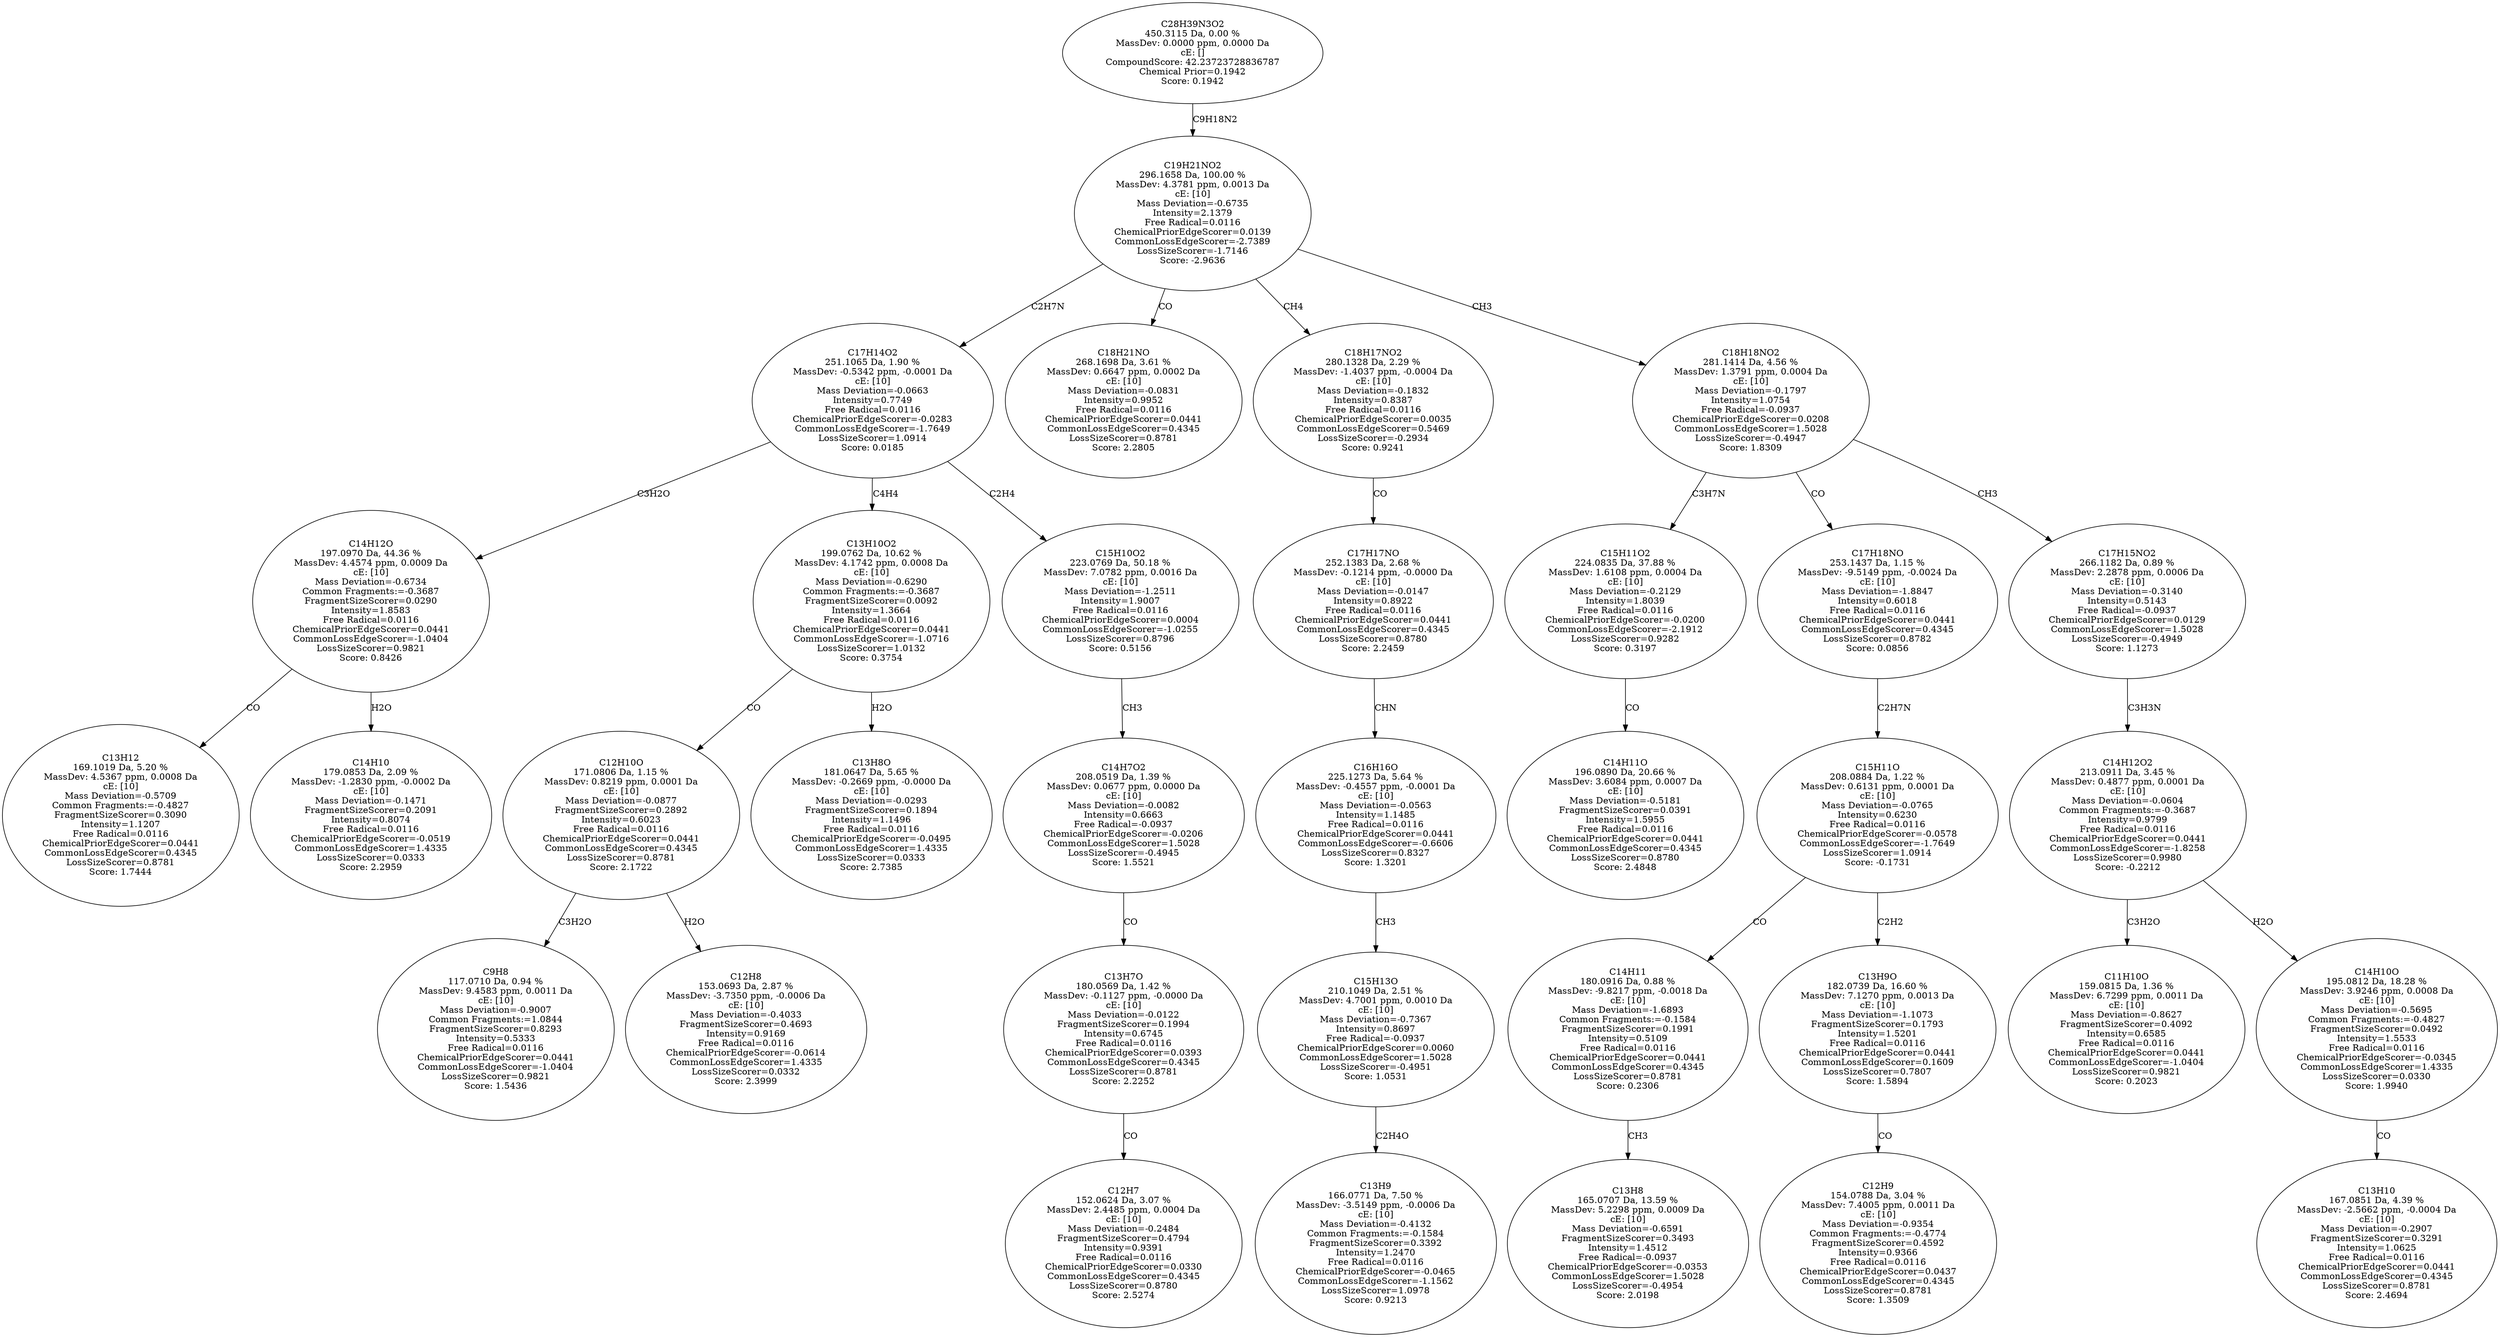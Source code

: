 strict digraph {
v1 [label="C13H12\n169.1019 Da, 5.20 %\nMassDev: 4.5367 ppm, 0.0008 Da\ncE: [10]\nMass Deviation=-0.5709\nCommon Fragments:=-0.4827\nFragmentSizeScorer=0.3090\nIntensity=1.1207\nFree Radical=0.0116\nChemicalPriorEdgeScorer=0.0441\nCommonLossEdgeScorer=0.4345\nLossSizeScorer=0.8781\nScore: 1.7444"];
v2 [label="C14H10\n179.0853 Da, 2.09 %\nMassDev: -1.2830 ppm, -0.0002 Da\ncE: [10]\nMass Deviation=-0.1471\nFragmentSizeScorer=0.2091\nIntensity=0.8074\nFree Radical=0.0116\nChemicalPriorEdgeScorer=-0.0519\nCommonLossEdgeScorer=1.4335\nLossSizeScorer=0.0333\nScore: 2.2959"];
v3 [label="C14H12O\n197.0970 Da, 44.36 %\nMassDev: 4.4574 ppm, 0.0009 Da\ncE: [10]\nMass Deviation=-0.6734\nCommon Fragments:=-0.3687\nFragmentSizeScorer=0.0290\nIntensity=1.8583\nFree Radical=0.0116\nChemicalPriorEdgeScorer=0.0441\nCommonLossEdgeScorer=-1.0404\nLossSizeScorer=0.9821\nScore: 0.8426"];
v4 [label="C9H8\n117.0710 Da, 0.94 %\nMassDev: 9.4583 ppm, 0.0011 Da\ncE: [10]\nMass Deviation=-0.9007\nCommon Fragments:=1.0844\nFragmentSizeScorer=0.8293\nIntensity=0.5333\nFree Radical=0.0116\nChemicalPriorEdgeScorer=0.0441\nCommonLossEdgeScorer=-1.0404\nLossSizeScorer=0.9821\nScore: 1.5436"];
v5 [label="C12H8\n153.0693 Da, 2.87 %\nMassDev: -3.7350 ppm, -0.0006 Da\ncE: [10]\nMass Deviation=-0.4033\nFragmentSizeScorer=0.4693\nIntensity=0.9169\nFree Radical=0.0116\nChemicalPriorEdgeScorer=-0.0614\nCommonLossEdgeScorer=1.4335\nLossSizeScorer=0.0332\nScore: 2.3999"];
v6 [label="C12H10O\n171.0806 Da, 1.15 %\nMassDev: 0.8219 ppm, 0.0001 Da\ncE: [10]\nMass Deviation=-0.0877\nFragmentSizeScorer=0.2892\nIntensity=0.6023\nFree Radical=0.0116\nChemicalPriorEdgeScorer=0.0441\nCommonLossEdgeScorer=0.4345\nLossSizeScorer=0.8781\nScore: 2.1722"];
v7 [label="C13H8O\n181.0647 Da, 5.65 %\nMassDev: -0.2669 ppm, -0.0000 Da\ncE: [10]\nMass Deviation=-0.0293\nFragmentSizeScorer=0.1894\nIntensity=1.1496\nFree Radical=0.0116\nChemicalPriorEdgeScorer=-0.0495\nCommonLossEdgeScorer=1.4335\nLossSizeScorer=0.0333\nScore: 2.7385"];
v8 [label="C13H10O2\n199.0762 Da, 10.62 %\nMassDev: 4.1742 ppm, 0.0008 Da\ncE: [10]\nMass Deviation=-0.6290\nCommon Fragments:=-0.3687\nFragmentSizeScorer=0.0092\nIntensity=1.3664\nFree Radical=0.0116\nChemicalPriorEdgeScorer=0.0441\nCommonLossEdgeScorer=-1.0716\nLossSizeScorer=1.0132\nScore: 0.3754"];
v9 [label="C12H7\n152.0624 Da, 3.07 %\nMassDev: 2.4485 ppm, 0.0004 Da\ncE: [10]\nMass Deviation=-0.2484\nFragmentSizeScorer=0.4794\nIntensity=0.9391\nFree Radical=0.0116\nChemicalPriorEdgeScorer=0.0330\nCommonLossEdgeScorer=0.4345\nLossSizeScorer=0.8780\nScore: 2.5274"];
v10 [label="C13H7O\n180.0569 Da, 1.42 %\nMassDev: -0.1127 ppm, -0.0000 Da\ncE: [10]\nMass Deviation=-0.0122\nFragmentSizeScorer=0.1994\nIntensity=0.6745\nFree Radical=0.0116\nChemicalPriorEdgeScorer=0.0393\nCommonLossEdgeScorer=0.4345\nLossSizeScorer=0.8781\nScore: 2.2252"];
v11 [label="C14H7O2\n208.0519 Da, 1.39 %\nMassDev: 0.0677 ppm, 0.0000 Da\ncE: [10]\nMass Deviation=-0.0082\nIntensity=0.6663\nFree Radical=-0.0937\nChemicalPriorEdgeScorer=-0.0206\nCommonLossEdgeScorer=1.5028\nLossSizeScorer=-0.4945\nScore: 1.5521"];
v12 [label="C15H10O2\n223.0769 Da, 50.18 %\nMassDev: 7.0782 ppm, 0.0016 Da\ncE: [10]\nMass Deviation=-1.2511\nIntensity=1.9007\nFree Radical=0.0116\nChemicalPriorEdgeScorer=0.0004\nCommonLossEdgeScorer=-1.0255\nLossSizeScorer=0.8796\nScore: 0.5156"];
v13 [label="C17H14O2\n251.1065 Da, 1.90 %\nMassDev: -0.5342 ppm, -0.0001 Da\ncE: [10]\nMass Deviation=-0.0663\nIntensity=0.7749\nFree Radical=0.0116\nChemicalPriorEdgeScorer=-0.0283\nCommonLossEdgeScorer=-1.7649\nLossSizeScorer=1.0914\nScore: 0.0185"];
v14 [label="C18H21NO\n268.1698 Da, 3.61 %\nMassDev: 0.6647 ppm, 0.0002 Da\ncE: [10]\nMass Deviation=-0.0831\nIntensity=0.9952\nFree Radical=0.0116\nChemicalPriorEdgeScorer=0.0441\nCommonLossEdgeScorer=0.4345\nLossSizeScorer=0.8781\nScore: 2.2805"];
v15 [label="C13H9\n166.0771 Da, 7.50 %\nMassDev: -3.5149 ppm, -0.0006 Da\ncE: [10]\nMass Deviation=-0.4132\nCommon Fragments:=-0.1584\nFragmentSizeScorer=0.3392\nIntensity=1.2470\nFree Radical=0.0116\nChemicalPriorEdgeScorer=-0.0465\nCommonLossEdgeScorer=-1.1562\nLossSizeScorer=1.0978\nScore: 0.9213"];
v16 [label="C15H13O\n210.1049 Da, 2.51 %\nMassDev: 4.7001 ppm, 0.0010 Da\ncE: [10]\nMass Deviation=-0.7367\nIntensity=0.8697\nFree Radical=-0.0937\nChemicalPriorEdgeScorer=0.0060\nCommonLossEdgeScorer=1.5028\nLossSizeScorer=-0.4951\nScore: 1.0531"];
v17 [label="C16H16O\n225.1273 Da, 5.64 %\nMassDev: -0.4557 ppm, -0.0001 Da\ncE: [10]\nMass Deviation=-0.0563\nIntensity=1.1485\nFree Radical=0.0116\nChemicalPriorEdgeScorer=0.0441\nCommonLossEdgeScorer=-0.6606\nLossSizeScorer=0.8327\nScore: 1.3201"];
v18 [label="C17H17NO\n252.1383 Da, 2.68 %\nMassDev: -0.1214 ppm, -0.0000 Da\ncE: [10]\nMass Deviation=-0.0147\nIntensity=0.8922\nFree Radical=0.0116\nChemicalPriorEdgeScorer=0.0441\nCommonLossEdgeScorer=0.4345\nLossSizeScorer=0.8780\nScore: 2.2459"];
v19 [label="C18H17NO2\n280.1328 Da, 2.29 %\nMassDev: -1.4037 ppm, -0.0004 Da\ncE: [10]\nMass Deviation=-0.1832\nIntensity=0.8387\nFree Radical=0.0116\nChemicalPriorEdgeScorer=0.0035\nCommonLossEdgeScorer=0.5469\nLossSizeScorer=-0.2934\nScore: 0.9241"];
v20 [label="C14H11O\n196.0890 Da, 20.66 %\nMassDev: 3.6084 ppm, 0.0007 Da\ncE: [10]\nMass Deviation=-0.5181\nFragmentSizeScorer=0.0391\nIntensity=1.5955\nFree Radical=0.0116\nChemicalPriorEdgeScorer=0.0441\nCommonLossEdgeScorer=0.4345\nLossSizeScorer=0.8780\nScore: 2.4848"];
v21 [label="C15H11O2\n224.0835 Da, 37.88 %\nMassDev: 1.6108 ppm, 0.0004 Da\ncE: [10]\nMass Deviation=-0.2129\nIntensity=1.8039\nFree Radical=0.0116\nChemicalPriorEdgeScorer=-0.0200\nCommonLossEdgeScorer=-2.1912\nLossSizeScorer=0.9282\nScore: 0.3197"];
v22 [label="C13H8\n165.0707 Da, 13.59 %\nMassDev: 5.2298 ppm, 0.0009 Da\ncE: [10]\nMass Deviation=-0.6591\nFragmentSizeScorer=0.3493\nIntensity=1.4512\nFree Radical=-0.0937\nChemicalPriorEdgeScorer=-0.0353\nCommonLossEdgeScorer=1.5028\nLossSizeScorer=-0.4954\nScore: 2.0198"];
v23 [label="C14H11\n180.0916 Da, 0.88 %\nMassDev: -9.8217 ppm, -0.0018 Da\ncE: [10]\nMass Deviation=-1.6893\nCommon Fragments:=-0.1584\nFragmentSizeScorer=0.1991\nIntensity=0.5109\nFree Radical=0.0116\nChemicalPriorEdgeScorer=0.0441\nCommonLossEdgeScorer=0.4345\nLossSizeScorer=0.8781\nScore: 0.2306"];
v24 [label="C12H9\n154.0788 Da, 3.04 %\nMassDev: 7.4005 ppm, 0.0011 Da\ncE: [10]\nMass Deviation=-0.9354\nCommon Fragments:=-0.4774\nFragmentSizeScorer=0.4592\nIntensity=0.9366\nFree Radical=0.0116\nChemicalPriorEdgeScorer=0.0437\nCommonLossEdgeScorer=0.4345\nLossSizeScorer=0.8781\nScore: 1.3509"];
v25 [label="C13H9O\n182.0739 Da, 16.60 %\nMassDev: 7.1270 ppm, 0.0013 Da\ncE: [10]\nMass Deviation=-1.1073\nFragmentSizeScorer=0.1793\nIntensity=1.5201\nFree Radical=0.0116\nChemicalPriorEdgeScorer=0.0441\nCommonLossEdgeScorer=0.1609\nLossSizeScorer=0.7807\nScore: 1.5894"];
v26 [label="C15H11O\n208.0884 Da, 1.22 %\nMassDev: 0.6131 ppm, 0.0001 Da\ncE: [10]\nMass Deviation=-0.0765\nIntensity=0.6230\nFree Radical=0.0116\nChemicalPriorEdgeScorer=-0.0578\nCommonLossEdgeScorer=-1.7649\nLossSizeScorer=1.0914\nScore: -0.1731"];
v27 [label="C17H18NO\n253.1437 Da, 1.15 %\nMassDev: -9.5149 ppm, -0.0024 Da\ncE: [10]\nMass Deviation=-1.8847\nIntensity=0.6018\nFree Radical=0.0116\nChemicalPriorEdgeScorer=0.0441\nCommonLossEdgeScorer=0.4345\nLossSizeScorer=0.8782\nScore: 0.0856"];
v28 [label="C11H10O\n159.0815 Da, 1.36 %\nMassDev: 6.7299 ppm, 0.0011 Da\ncE: [10]\nMass Deviation=-0.8627\nFragmentSizeScorer=0.4092\nIntensity=0.6585\nFree Radical=0.0116\nChemicalPriorEdgeScorer=0.0441\nCommonLossEdgeScorer=-1.0404\nLossSizeScorer=0.9821\nScore: 0.2023"];
v29 [label="C13H10\n167.0851 Da, 4.39 %\nMassDev: -2.5662 ppm, -0.0004 Da\ncE: [10]\nMass Deviation=-0.2907\nFragmentSizeScorer=0.3291\nIntensity=1.0625\nFree Radical=0.0116\nChemicalPriorEdgeScorer=0.0441\nCommonLossEdgeScorer=0.4345\nLossSizeScorer=0.8781\nScore: 2.4694"];
v30 [label="C14H10O\n195.0812 Da, 18.28 %\nMassDev: 3.9246 ppm, 0.0008 Da\ncE: [10]\nMass Deviation=-0.5695\nCommon Fragments:=-0.4827\nFragmentSizeScorer=0.0492\nIntensity=1.5533\nFree Radical=0.0116\nChemicalPriorEdgeScorer=-0.0345\nCommonLossEdgeScorer=1.4335\nLossSizeScorer=0.0330\nScore: 1.9940"];
v31 [label="C14H12O2\n213.0911 Da, 3.45 %\nMassDev: 0.4877 ppm, 0.0001 Da\ncE: [10]\nMass Deviation=-0.0604\nCommon Fragments:=-0.3687\nIntensity=0.9799\nFree Radical=0.0116\nChemicalPriorEdgeScorer=0.0441\nCommonLossEdgeScorer=-1.8258\nLossSizeScorer=0.9980\nScore: -0.2212"];
v32 [label="C17H15NO2\n266.1182 Da, 0.89 %\nMassDev: 2.2878 ppm, 0.0006 Da\ncE: [10]\nMass Deviation=-0.3140\nIntensity=0.5143\nFree Radical=-0.0937\nChemicalPriorEdgeScorer=0.0129\nCommonLossEdgeScorer=1.5028\nLossSizeScorer=-0.4949\nScore: 1.1273"];
v33 [label="C18H18NO2\n281.1414 Da, 4.56 %\nMassDev: 1.3791 ppm, 0.0004 Da\ncE: [10]\nMass Deviation=-0.1797\nIntensity=1.0754\nFree Radical=-0.0937\nChemicalPriorEdgeScorer=0.0208\nCommonLossEdgeScorer=1.5028\nLossSizeScorer=-0.4947\nScore: 1.8309"];
v34 [label="C19H21NO2\n296.1658 Da, 100.00 %\nMassDev: 4.3781 ppm, 0.0013 Da\ncE: [10]\nMass Deviation=-0.6735\nIntensity=2.1379\nFree Radical=0.0116\nChemicalPriorEdgeScorer=0.0139\nCommonLossEdgeScorer=-2.7389\nLossSizeScorer=-1.7146\nScore: -2.9636"];
v35 [label="C28H39N3O2\n450.3115 Da, 0.00 %\nMassDev: 0.0000 ppm, 0.0000 Da\ncE: []\nCompoundScore: 42.23723728836787\nChemical Prior=0.1942\nScore: 0.1942"];
v3 -> v1 [label="CO"];
v3 -> v2 [label="H2O"];
v13 -> v3 [label="C3H2O"];
v6 -> v4 [label="C3H2O"];
v6 -> v5 [label="H2O"];
v8 -> v6 [label="CO"];
v8 -> v7 [label="H2O"];
v13 -> v8 [label="C4H4"];
v10 -> v9 [label="CO"];
v11 -> v10 [label="CO"];
v12 -> v11 [label="CH3"];
v13 -> v12 [label="C2H4"];
v34 -> v13 [label="C2H7N"];
v34 -> v14 [label="CO"];
v16 -> v15 [label="C2H4O"];
v17 -> v16 [label="CH3"];
v18 -> v17 [label="CHN"];
v19 -> v18 [label="CO"];
v34 -> v19 [label="CH4"];
v21 -> v20 [label="CO"];
v33 -> v21 [label="C3H7N"];
v23 -> v22 [label="CH3"];
v26 -> v23 [label="CO"];
v25 -> v24 [label="CO"];
v26 -> v25 [label="C2H2"];
v27 -> v26 [label="C2H7N"];
v33 -> v27 [label="CO"];
v31 -> v28 [label="C3H2O"];
v30 -> v29 [label="CO"];
v31 -> v30 [label="H2O"];
v32 -> v31 [label="C3H3N"];
v33 -> v32 [label="CH3"];
v34 -> v33 [label="CH3"];
v35 -> v34 [label="C9H18N2"];
}